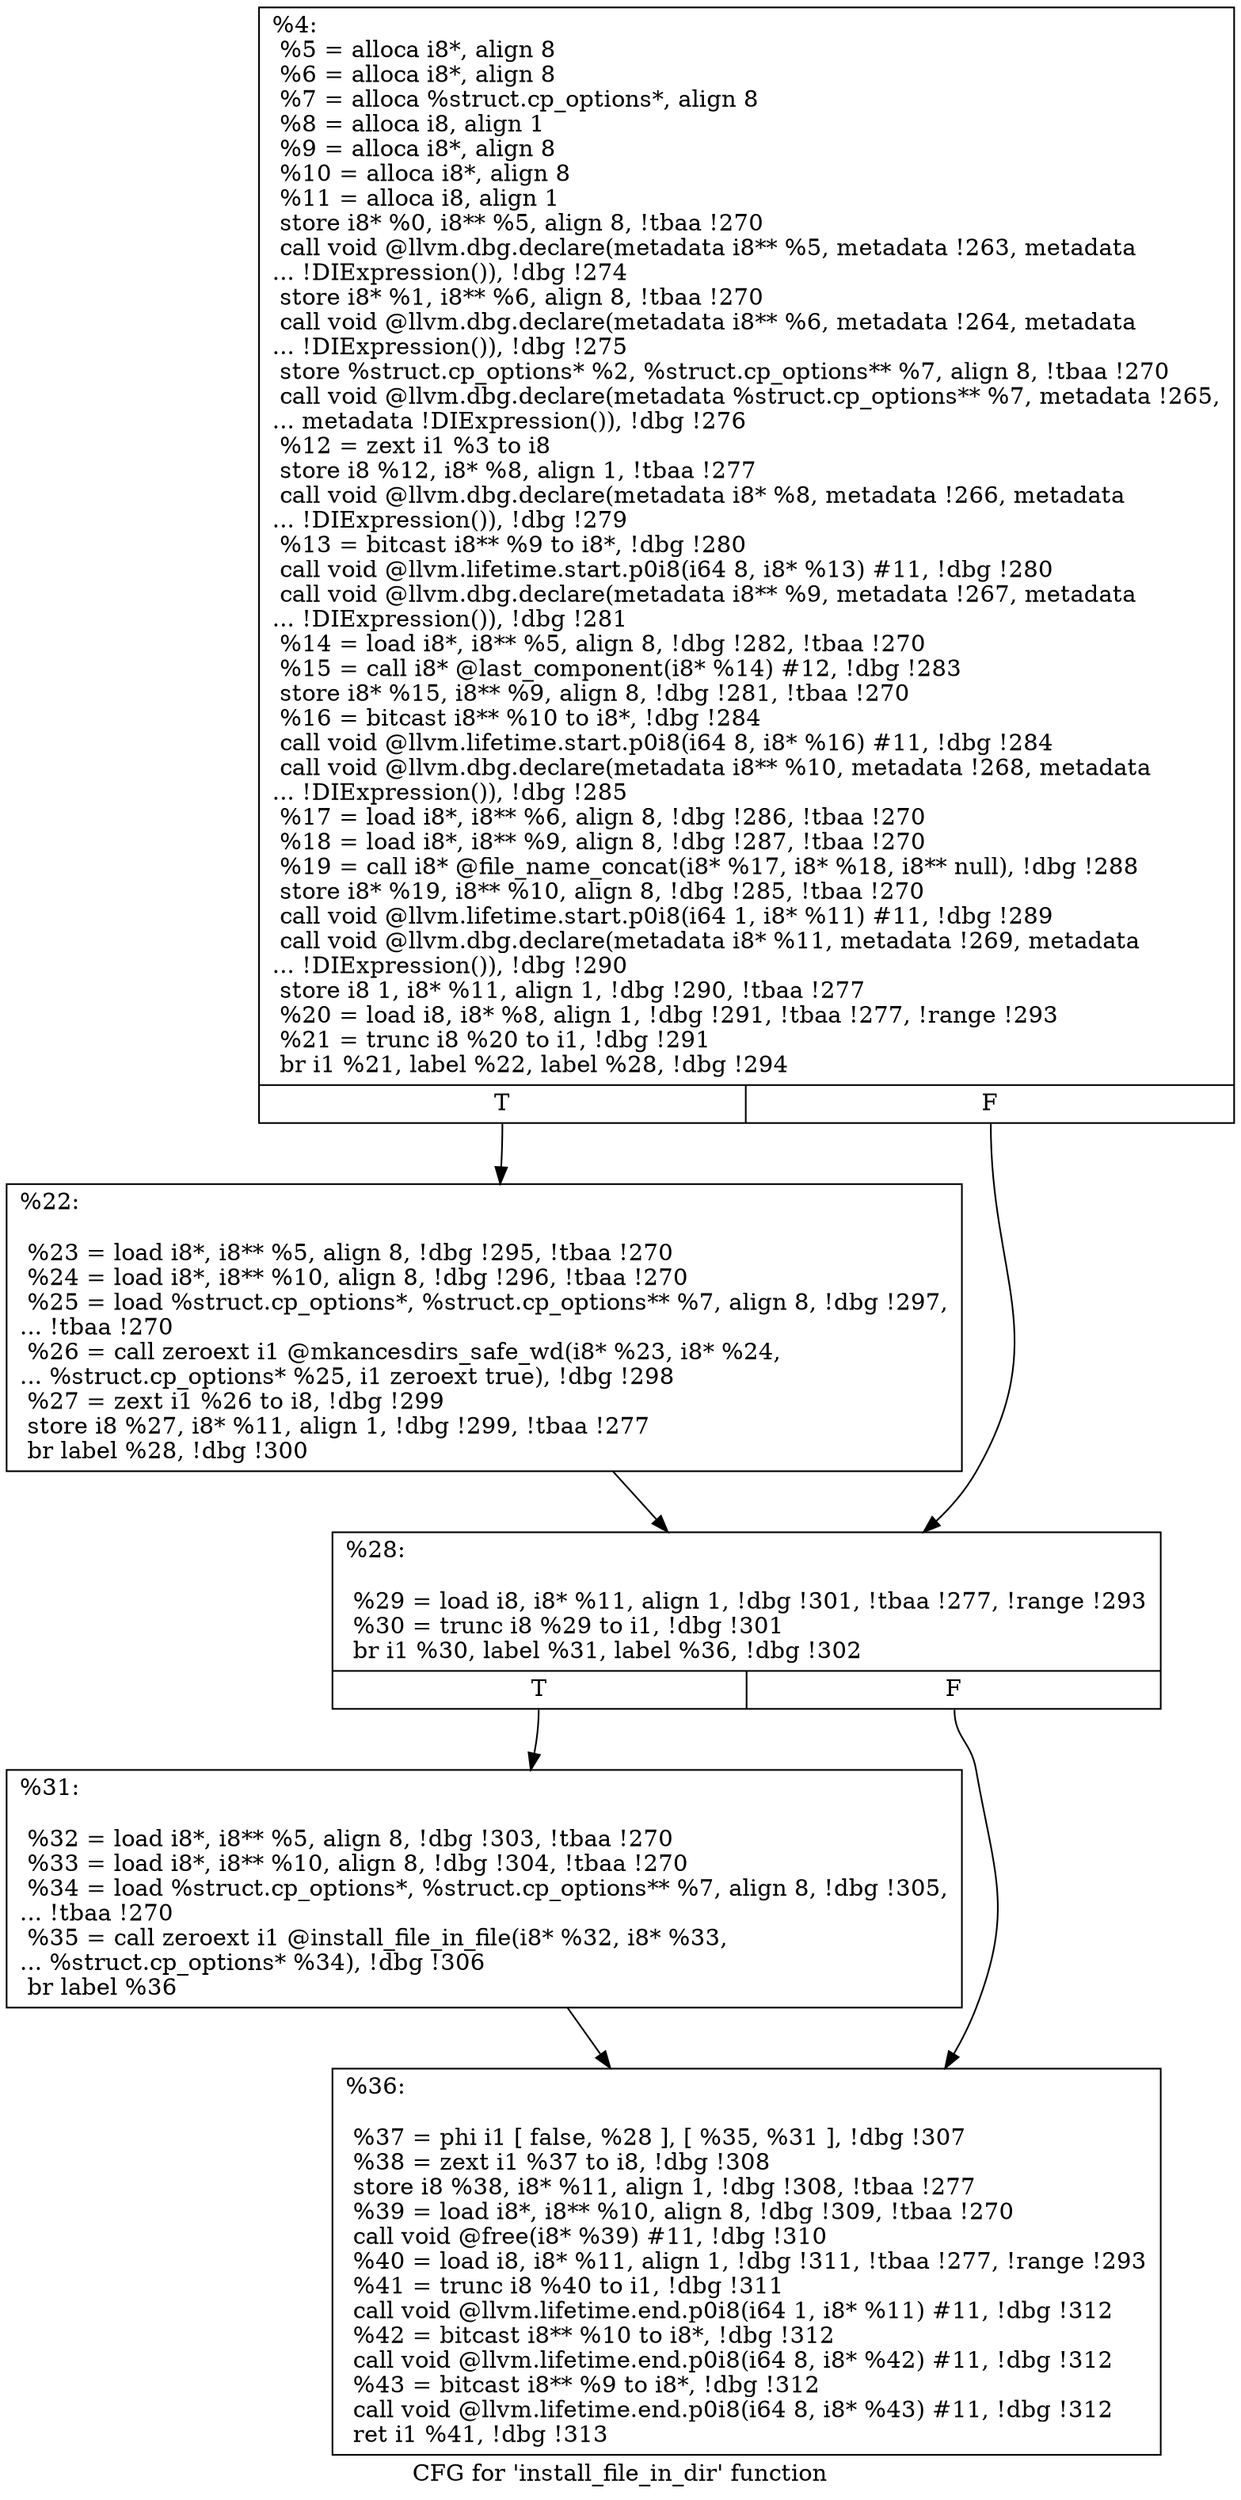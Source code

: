 digraph "CFG for 'install_file_in_dir' function" {
	label="CFG for 'install_file_in_dir' function";

	Node0x8ee750 [shape=record,label="{%4:\l  %5 = alloca i8*, align 8\l  %6 = alloca i8*, align 8\l  %7 = alloca %struct.cp_options*, align 8\l  %8 = alloca i8, align 1\l  %9 = alloca i8*, align 8\l  %10 = alloca i8*, align 8\l  %11 = alloca i8, align 1\l  store i8* %0, i8** %5, align 8, !tbaa !270\l  call void @llvm.dbg.declare(metadata i8** %5, metadata !263, metadata\l... !DIExpression()), !dbg !274\l  store i8* %1, i8** %6, align 8, !tbaa !270\l  call void @llvm.dbg.declare(metadata i8** %6, metadata !264, metadata\l... !DIExpression()), !dbg !275\l  store %struct.cp_options* %2, %struct.cp_options** %7, align 8, !tbaa !270\l  call void @llvm.dbg.declare(metadata %struct.cp_options** %7, metadata !265,\l... metadata !DIExpression()), !dbg !276\l  %12 = zext i1 %3 to i8\l  store i8 %12, i8* %8, align 1, !tbaa !277\l  call void @llvm.dbg.declare(metadata i8* %8, metadata !266, metadata\l... !DIExpression()), !dbg !279\l  %13 = bitcast i8** %9 to i8*, !dbg !280\l  call void @llvm.lifetime.start.p0i8(i64 8, i8* %13) #11, !dbg !280\l  call void @llvm.dbg.declare(metadata i8** %9, metadata !267, metadata\l... !DIExpression()), !dbg !281\l  %14 = load i8*, i8** %5, align 8, !dbg !282, !tbaa !270\l  %15 = call i8* @last_component(i8* %14) #12, !dbg !283\l  store i8* %15, i8** %9, align 8, !dbg !281, !tbaa !270\l  %16 = bitcast i8** %10 to i8*, !dbg !284\l  call void @llvm.lifetime.start.p0i8(i64 8, i8* %16) #11, !dbg !284\l  call void @llvm.dbg.declare(metadata i8** %10, metadata !268, metadata\l... !DIExpression()), !dbg !285\l  %17 = load i8*, i8** %6, align 8, !dbg !286, !tbaa !270\l  %18 = load i8*, i8** %9, align 8, !dbg !287, !tbaa !270\l  %19 = call i8* @file_name_concat(i8* %17, i8* %18, i8** null), !dbg !288\l  store i8* %19, i8** %10, align 8, !dbg !285, !tbaa !270\l  call void @llvm.lifetime.start.p0i8(i64 1, i8* %11) #11, !dbg !289\l  call void @llvm.dbg.declare(metadata i8* %11, metadata !269, metadata\l... !DIExpression()), !dbg !290\l  store i8 1, i8* %11, align 1, !dbg !290, !tbaa !277\l  %20 = load i8, i8* %8, align 1, !dbg !291, !tbaa !277, !range !293\l  %21 = trunc i8 %20 to i1, !dbg !291\l  br i1 %21, label %22, label %28, !dbg !294\l|{<s0>T|<s1>F}}"];
	Node0x8ee750:s0 -> Node0x8d1680;
	Node0x8ee750:s1 -> Node0x8d16d0;
	Node0x8d1680 [shape=record,label="{%22:\l\l  %23 = load i8*, i8** %5, align 8, !dbg !295, !tbaa !270\l  %24 = load i8*, i8** %10, align 8, !dbg !296, !tbaa !270\l  %25 = load %struct.cp_options*, %struct.cp_options** %7, align 8, !dbg !297,\l... !tbaa !270\l  %26 = call zeroext i1 @mkancesdirs_safe_wd(i8* %23, i8* %24,\l... %struct.cp_options* %25, i1 zeroext true), !dbg !298\l  %27 = zext i1 %26 to i8, !dbg !299\l  store i8 %27, i8* %11, align 1, !dbg !299, !tbaa !277\l  br label %28, !dbg !300\l}"];
	Node0x8d1680 -> Node0x8d16d0;
	Node0x8d16d0 [shape=record,label="{%28:\l\l  %29 = load i8, i8* %11, align 1, !dbg !301, !tbaa !277, !range !293\l  %30 = trunc i8 %29 to i1, !dbg !301\l  br i1 %30, label %31, label %36, !dbg !302\l|{<s0>T|<s1>F}}"];
	Node0x8d16d0:s0 -> Node0x8d1720;
	Node0x8d16d0:s1 -> Node0x8d1770;
	Node0x8d1720 [shape=record,label="{%31:\l\l  %32 = load i8*, i8** %5, align 8, !dbg !303, !tbaa !270\l  %33 = load i8*, i8** %10, align 8, !dbg !304, !tbaa !270\l  %34 = load %struct.cp_options*, %struct.cp_options** %7, align 8, !dbg !305,\l... !tbaa !270\l  %35 = call zeroext i1 @install_file_in_file(i8* %32, i8* %33,\l... %struct.cp_options* %34), !dbg !306\l  br label %36\l}"];
	Node0x8d1720 -> Node0x8d1770;
	Node0x8d1770 [shape=record,label="{%36:\l\l  %37 = phi i1 [ false, %28 ], [ %35, %31 ], !dbg !307\l  %38 = zext i1 %37 to i8, !dbg !308\l  store i8 %38, i8* %11, align 1, !dbg !308, !tbaa !277\l  %39 = load i8*, i8** %10, align 8, !dbg !309, !tbaa !270\l  call void @free(i8* %39) #11, !dbg !310\l  %40 = load i8, i8* %11, align 1, !dbg !311, !tbaa !277, !range !293\l  %41 = trunc i8 %40 to i1, !dbg !311\l  call void @llvm.lifetime.end.p0i8(i64 1, i8* %11) #11, !dbg !312\l  %42 = bitcast i8** %10 to i8*, !dbg !312\l  call void @llvm.lifetime.end.p0i8(i64 8, i8* %42) #11, !dbg !312\l  %43 = bitcast i8** %9 to i8*, !dbg !312\l  call void @llvm.lifetime.end.p0i8(i64 8, i8* %43) #11, !dbg !312\l  ret i1 %41, !dbg !313\l}"];
}
